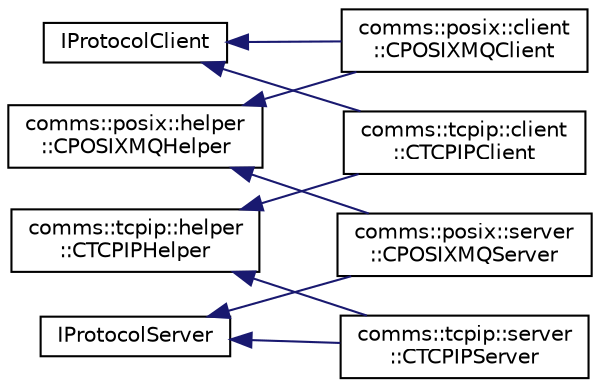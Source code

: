digraph "Graphical Class Hierarchy"
{
 // LATEX_PDF_SIZE
  edge [fontname="Helvetica",fontsize="10",labelfontname="Helvetica",labelfontsize="10"];
  node [fontname="Helvetica",fontsize="10",shape=record];
  rankdir="LR";
  Node17 [label="comms::posix::helper\l::CPOSIXMQHelper",height=0.2,width=0.4,color="black", fillcolor="white", style="filled",URL="$classcomms_1_1posix_1_1helper_1_1CPOSIXMQHelper.html",tooltip=" "];
  Node17 -> Node14 [dir="back",color="midnightblue",fontsize="10",style="solid",fontname="Helvetica"];
  Node14 [label="comms::posix::client\l::CPOSIXMQClient",height=0.2,width=0.4,color="black", fillcolor="white", style="filled",URL="$classcomms_1_1posix_1_1client_1_1CPOSIXMQClient.html",tooltip=" "];
  Node17 -> Node1 [dir="back",color="midnightblue",fontsize="10",style="solid",fontname="Helvetica"];
  Node1 [label="comms::posix::server\l::CPOSIXMQServer",height=0.2,width=0.4,color="black", fillcolor="white", style="filled",URL="$classcomms_1_1posix_1_1server_1_1CPOSIXMQServer.html",tooltip=" "];
  Node16 [label="comms::tcpip::helper\l::CTCPIPHelper",height=0.2,width=0.4,color="black", fillcolor="white", style="filled",URL="$classcomms_1_1tcpip_1_1helper_1_1CTCPIPHelper.html",tooltip=" "];
  Node16 -> Node15 [dir="back",color="midnightblue",fontsize="10",style="solid",fontname="Helvetica"];
  Node15 [label="comms::tcpip::client\l::CTCPIPClient",height=0.2,width=0.4,color="black", fillcolor="white", style="filled",URL="$classcomms_1_1tcpip_1_1client_1_1CTCPIPClient.html",tooltip=" "];
  Node16 -> Node2 [dir="back",color="midnightblue",fontsize="10",style="solid",fontname="Helvetica"];
  Node2 [label="comms::tcpip::server\l::CTCPIPServer",height=0.2,width=0.4,color="black", fillcolor="white", style="filled",URL="$classcomms_1_1tcpip_1_1server_1_1CTCPIPServer.html",tooltip=" "];
  Node13 [label="IProtocolClient",height=0.2,width=0.4,color="black", fillcolor="white", style="filled",URL="$classIProtocolClient.html",tooltip=" "];
  Node13 -> Node14 [dir="back",color="midnightblue",fontsize="10",style="solid",fontname="Helvetica"];
  Node13 -> Node15 [dir="back",color="midnightblue",fontsize="10",style="solid",fontname="Helvetica"];
  Node0 [label="IProtocolServer",height=0.2,width=0.4,color="black", fillcolor="white", style="filled",URL="$classIProtocolServer.html",tooltip=" "];
  Node0 -> Node1 [dir="back",color="midnightblue",fontsize="10",style="solid",fontname="Helvetica"];
  Node0 -> Node2 [dir="back",color="midnightblue",fontsize="10",style="solid",fontname="Helvetica"];
}

